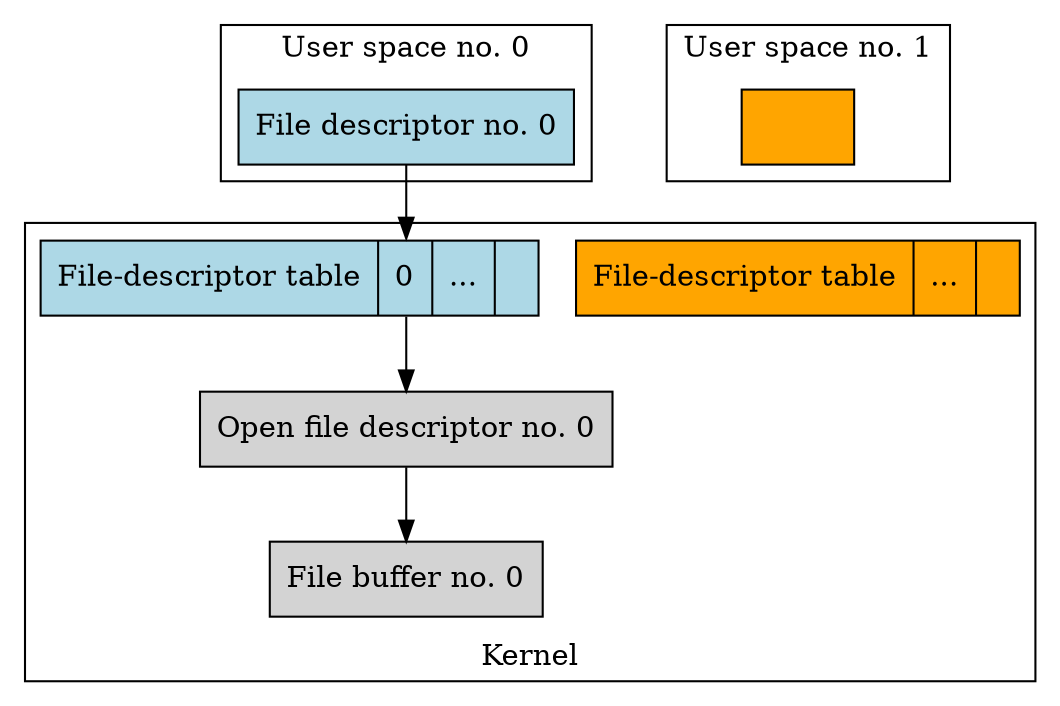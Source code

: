 
strict digraph {

    fd0_0 [label="File descriptor no. 0" fillcolor=lightblue shape=box style=filled]

    fd0_1 [label="" fillcolor=orange shape=box style=filled]

    fdtab_0 [label="File-descriptor table | <fd0> 0 | ... |" fillcolor=lightblue shape=record style=filled]

    fdtab_1 [label="File-descriptor table | ... |" fillcolor=orange shape=record style=filled]

    ofd0 [label="Open file descriptor no. 0" shape=box style=filled]

    fbuf0 [label="File buffer no. 0" shape=box style=filled]

    subgraph cluster_userspace_0 {
        label="User space no. 0"

        fd0_0
    }
    subgraph cluster_userspace_1 {
        label="User space no. 1"

        fd0_1
    }
    subgraph cluster_kernel {
        label="Kernel"
        labelloc=b

        fdtab_0
        fdtab_1
        ofd0
        fbuf0
    }

    fd0_0 -> fdtab_0:fd0
    fd0_1 -> fdtab_1 [style=invis] /* hidden arrow to arange nodes correctly */
    fdtab_0:fd0 -> ofd0
    ofd0 -> fbuf0
}
